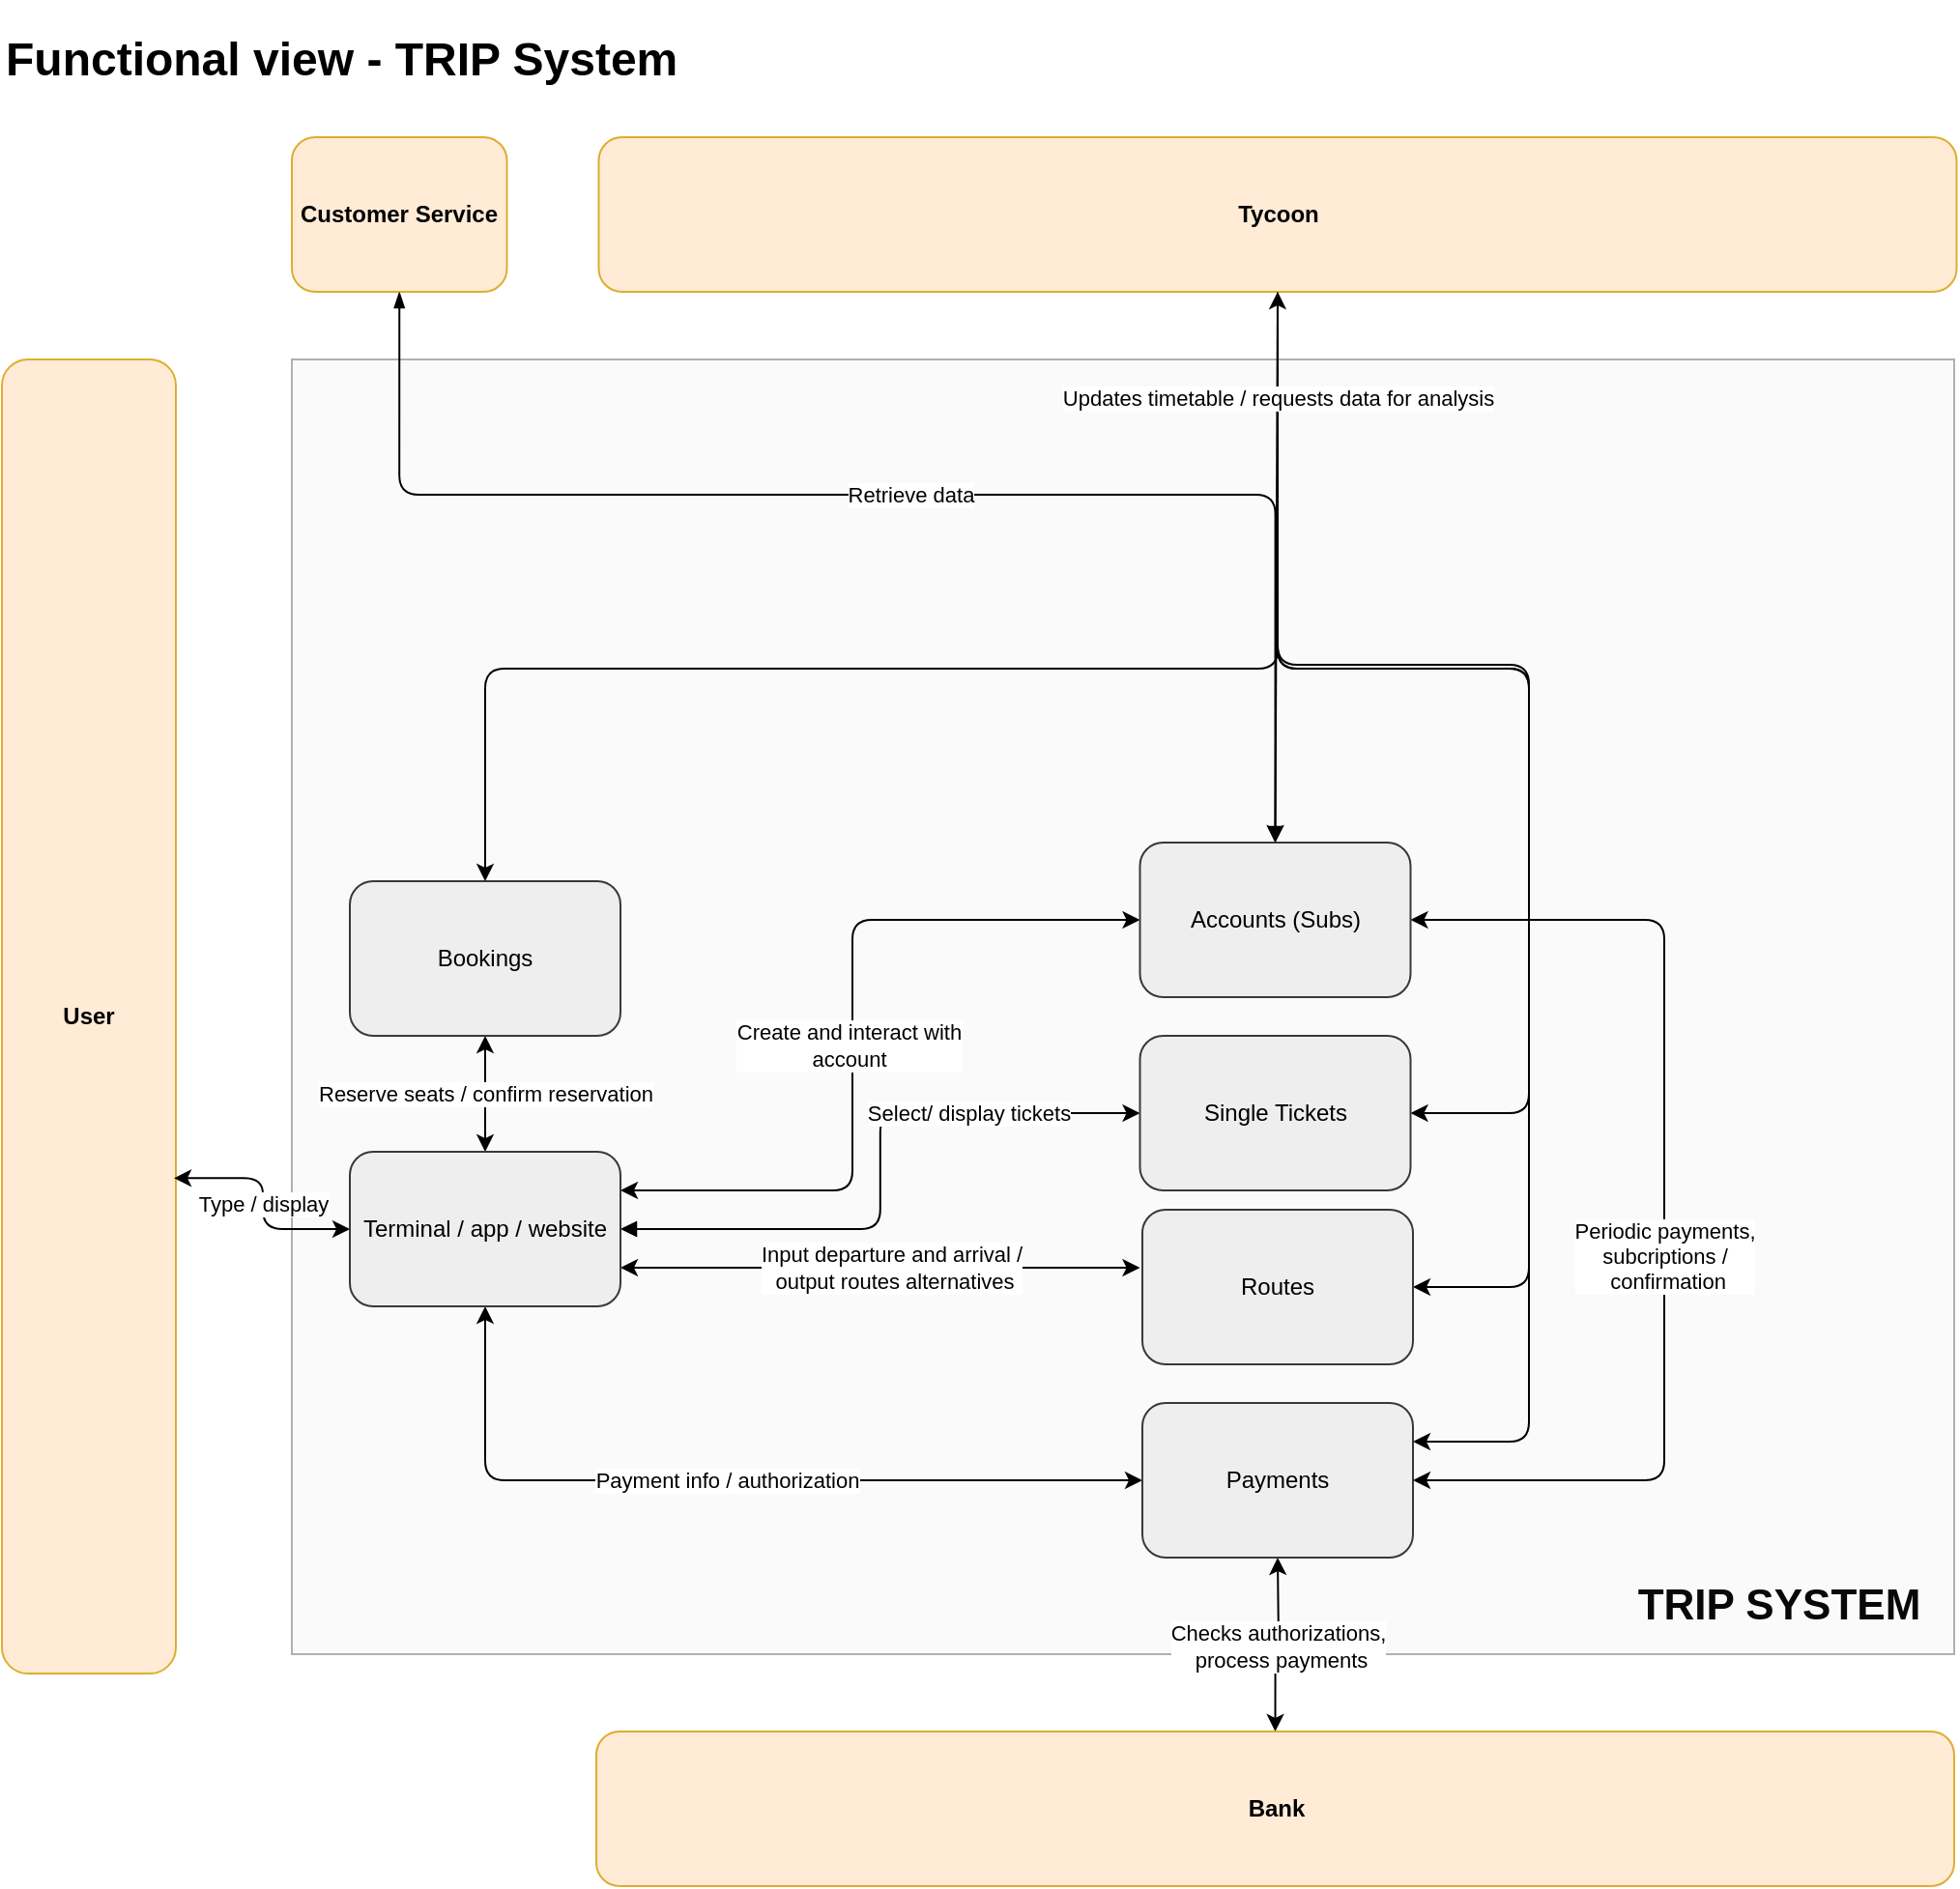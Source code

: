 <mxfile>
    <diagram id="ZQF833xw1EoGUe7-4v3m" name="Page-1">
        <mxGraphModel dx="1128" dy="398" grid="1" gridSize="10" guides="1" tooltips="1" connect="1" arrows="1" fold="1" page="1" pageScale="1" pageWidth="850" pageHeight="1100" math="0" shadow="0">
            <root>
                <mxCell id="0"/>
                <mxCell id="1" parent="0"/>
                <mxCell id="241" value="" style="whiteSpace=wrap;html=1;shadow=0;glass=0;sketch=0;opacity=50;fillColor=#f5f5f5;strokeColor=#666666;fontColor=#333333;" parent="1" vertex="1">
                    <mxGeometry x="280" y="270" width="860" height="670" as="geometry"/>
                </mxCell>
                <mxCell id="45" value="&lt;b&gt;User&lt;/b&gt;" style="rounded=1;whiteSpace=wrap;html=1;fillColor=#ffe6cc;strokeColor=#d79b00;opacity=80;" parent="1" vertex="1">
                    <mxGeometry x="130" y="270" width="90" height="680" as="geometry"/>
                </mxCell>
                <mxCell id="99" value="Reserve seats / confirm reservation" style="edgeStyle=orthogonalEdgeStyle;html=1;exitX=0.5;exitY=0;exitDx=0;exitDy=0;entryX=0.5;entryY=1;entryDx=0;entryDy=0;startArrow=classic;startFill=1;" parent="1" source="89" target="90" edge="1">
                    <mxGeometry relative="1" as="geometry">
                        <mxPoint as="offset"/>
                    </mxGeometry>
                </mxCell>
                <mxCell id="100" value="Payment info / authorization" style="edgeStyle=orthogonalEdgeStyle;html=1;exitX=0.5;exitY=1;exitDx=0;exitDy=0;entryX=0;entryY=0.5;entryDx=0;entryDy=0;startArrow=classic;startFill=1;" parent="1" source="89" edge="1">
                    <mxGeometry relative="1" as="geometry">
                        <Array as="points">
                            <mxPoint x="380" y="850"/>
                        </Array>
                        <mxPoint x="720" y="850" as="targetPoint"/>
                    </mxGeometry>
                </mxCell>
                <mxCell id="101" style="edgeStyle=orthogonalEdgeStyle;html=1;exitX=1;exitY=0.75;exitDx=0;exitDy=0;entryX=0;entryY=0.5;entryDx=0;entryDy=0;startArrow=classic;startFill=1;" parent="1" source="89" edge="1">
                    <mxGeometry relative="1" as="geometry">
                        <mxPoint x="718.75" y="740" as="targetPoint"/>
                    </mxGeometry>
                </mxCell>
                <mxCell id="227" value="Input departure and arrival /&lt;br&gt;&amp;nbsp;output routes alternatives" style="edgeLabel;html=1;align=center;verticalAlign=middle;resizable=0;points=[];overflow=visible;perimeter=rectanglePerimeter;container=0;imageAspect=1;" parent="101" vertex="1" connectable="0">
                    <mxGeometry x="0.548" y="1" relative="1" as="geometry">
                        <mxPoint x="-68" y="1" as="offset"/>
                    </mxGeometry>
                </mxCell>
                <mxCell id="102" style="edgeStyle=orthogonalEdgeStyle;html=1;exitX=1;exitY=0.25;exitDx=0;exitDy=0;entryX=0;entryY=0.5;entryDx=0;entryDy=0;startArrow=classic;startFill=1;" parent="1" source="89" target="277" edge="1">
                    <mxGeometry relative="1" as="geometry">
                        <Array as="points">
                            <mxPoint x="570" y="700"/>
                            <mxPoint x="570" y="560"/>
                        </Array>
                    </mxGeometry>
                </mxCell>
                <mxCell id="226" value="Create and interact with &lt;br&gt;account&lt;br&gt;" style="edgeLabel;html=1;align=center;verticalAlign=middle;resizable=0;points=[];" parent="102" vertex="1" connectable="0">
                    <mxGeometry x="0.059" y="2" relative="1" as="geometry">
                        <mxPoint y="21" as="offset"/>
                    </mxGeometry>
                </mxCell>
                <mxCell id="219" value="Type / display" style="html=1;exitX=0;exitY=0.5;exitDx=0;exitDy=0;entryX=0.989;entryY=0.623;entryDx=0;entryDy=0;entryPerimeter=0;edgeStyle=orthogonalEdgeStyle;startArrow=classic;startFill=1;" parent="1" source="89" target="45" edge="1">
                    <mxGeometry relative="1" as="geometry">
                        <mxPoint x="250" y="720" as="targetPoint"/>
                    </mxGeometry>
                </mxCell>
                <mxCell id="298" value="Select/ display tickets" style="edgeStyle=orthogonalEdgeStyle;html=1;exitX=1;exitY=0.5;exitDx=0;exitDy=0;startArrow=block;startFill=1;" parent="1" source="89" target="297" edge="1">
                    <mxGeometry x="0.46" relative="1" as="geometry">
                        <mxPoint as="offset"/>
                    </mxGeometry>
                </mxCell>
                <mxCell id="89" value="Terminal / app / website" style="rounded=1;whiteSpace=wrap;html=1;fillColor=#eeeeee;strokeColor=#36393d;" parent="1" vertex="1">
                    <mxGeometry x="310" y="680" width="140" height="80" as="geometry"/>
                </mxCell>
                <mxCell id="90" value="Bookings" style="rounded=1;whiteSpace=wrap;html=1;fillColor=#eeeeee;strokeColor=#36393d;" parent="1" vertex="1">
                    <mxGeometry x="310" y="540" width="140" height="80" as="geometry"/>
                </mxCell>
                <mxCell id="112" value="Checks authorizations,&lt;br&gt;&amp;nbsp;process payments" style="edgeStyle=orthogonalEdgeStyle;html=1;exitX=0.5;exitY=1;exitDx=0;exitDy=0;entryX=0.5;entryY=0;entryDx=0;entryDy=0;startArrow=classic;startFill=1;" parent="1" target="111" edge="1">
                    <mxGeometry relative="1" as="geometry">
                        <mxPoint x="790" y="890" as="sourcePoint"/>
                    </mxGeometry>
                </mxCell>
                <mxCell id="167" value="Periodic payments,&lt;br&gt;subcriptions /&lt;br&gt;&amp;nbsp;confirmation" style="edgeStyle=orthogonalEdgeStyle;html=1;exitX=1;exitY=0.5;exitDx=0;exitDy=0;entryX=1;entryY=0.5;entryDx=0;entryDy=0;startArrow=classic;startFill=1;" parent="1" edge="1" target="274">
                    <mxGeometry x="0.109" relative="1" as="geometry">
                        <mxPoint x="860" y="830" as="targetPoint"/>
                        <Array as="points">
                            <mxPoint x="990" y="560"/>
                            <mxPoint x="990" y="850"/>
                        </Array>
                        <mxPoint x="858.75" y="560" as="sourcePoint"/>
                        <mxPoint as="offset"/>
                    </mxGeometry>
                </mxCell>
                <mxCell id="111" value="&lt;b&gt;Bank&lt;/b&gt;" style="rounded=1;whiteSpace=wrap;html=1;fillColor=#ffe6cc;strokeColor=#d79b00;opacity=80;" parent="1" vertex="1">
                    <mxGeometry x="437.5" y="980" width="702.5" height="80" as="geometry"/>
                </mxCell>
                <mxCell id="313" style="edgeStyle=orthogonalEdgeStyle;html=1;exitX=0.5;exitY=1;exitDx=0;exitDy=0;entryX=1;entryY=0.5;entryDx=0;entryDy=0;" edge="1" parent="1" source="215" target="297">
                    <mxGeometry relative="1" as="geometry">
                        <Array as="points">
                            <mxPoint x="790" y="428"/>
                            <mxPoint x="920" y="428"/>
                            <mxPoint x="920" y="660"/>
                        </Array>
                    </mxGeometry>
                </mxCell>
                <mxCell id="314" style="edgeStyle=orthogonalEdgeStyle;html=1;exitX=0.5;exitY=1;exitDx=0;exitDy=0;entryX=1;entryY=0.5;entryDx=0;entryDy=0;" edge="1" parent="1" source="215" target="275">
                    <mxGeometry relative="1" as="geometry">
                        <Array as="points">
                            <mxPoint x="790" y="430"/>
                            <mxPoint x="920" y="430"/>
                            <mxPoint x="920" y="750"/>
                        </Array>
                    </mxGeometry>
                </mxCell>
                <mxCell id="315" style="edgeStyle=orthogonalEdgeStyle;html=1;exitX=0.5;exitY=1;exitDx=0;exitDy=0;entryX=1;entryY=0.25;entryDx=0;entryDy=0;" edge="1" parent="1" source="215" target="274">
                    <mxGeometry relative="1" as="geometry">
                        <Array as="points">
                            <mxPoint x="790" y="430"/>
                            <mxPoint x="920" y="430"/>
                            <mxPoint x="920" y="830"/>
                        </Array>
                    </mxGeometry>
                </mxCell>
                <mxCell id="316" style="edgeStyle=orthogonalEdgeStyle;html=1;exitX=0.5;exitY=1;exitDx=0;exitDy=0;entryX=0.5;entryY=0;entryDx=0;entryDy=0;" edge="1" parent="1" source="215" target="90">
                    <mxGeometry relative="1" as="geometry">
                        <Array as="points">
                            <mxPoint x="790" y="430"/>
                            <mxPoint x="380" y="430"/>
                        </Array>
                    </mxGeometry>
                </mxCell>
                <mxCell id="215" value="&lt;b&gt;Tycoon&lt;/b&gt;" style="rounded=1;whiteSpace=wrap;html=1;fillColor=#ffe6cc;strokeColor=#d79b00;opacity=80;" parent="1" vertex="1">
                    <mxGeometry x="438.75" y="155" width="702.5" height="80" as="geometry"/>
                </mxCell>
                <mxCell id="238" value="&lt;h1&gt;Functional view - TRIP System&lt;/h1&gt;" style="text;strokeColor=none;align=left;fillColor=none;html=1;verticalAlign=middle;whiteSpace=wrap;rounded=0;" parent="1" vertex="1">
                    <mxGeometry x="130" y="100" width="670" height="30" as="geometry"/>
                </mxCell>
                <mxCell id="243" value="&lt;h1&gt;&lt;b&gt;&lt;font color=&quot;#080808&quot;&gt;TRIP SYSTEM&lt;/font&gt;&lt;/b&gt;&lt;/h1&gt;" style="edgeLabel;html=1;align=center;verticalAlign=middle;resizable=0;points=[];labelBackgroundColor=none;" parent="1" vertex="1" connectable="0">
                    <mxGeometry x="1065" y="900" as="geometry">
                        <mxPoint x="-16" y="15" as="offset"/>
                    </mxGeometry>
                </mxCell>
                <mxCell id="274" value="Payments" style="rounded=1;whiteSpace=wrap;html=1;fillColor=#eeeeee;strokeColor=#36393d;" parent="1" vertex="1">
                    <mxGeometry x="720" y="810" width="140" height="80" as="geometry"/>
                </mxCell>
                <mxCell id="275" value="Routes" style="rounded=1;whiteSpace=wrap;html=1;fillColor=#eeeeee;strokeColor=#36393d;" parent="1" vertex="1">
                    <mxGeometry x="720" y="710" width="140" height="80" as="geometry"/>
                </mxCell>
                <mxCell id="277" value="Accounts (Subs)" style="rounded=1;whiteSpace=wrap;html=1;fillColor=#eeeeee;strokeColor=#36393d;" parent="1" vertex="1">
                    <mxGeometry x="718.75" y="520" width="140" height="80" as="geometry"/>
                </mxCell>
                <mxCell id="297" value="Single Tickets" style="rounded=1;whiteSpace=wrap;html=1;fillColor=#eeeeee;strokeColor=#36393d;" parent="1" vertex="1">
                    <mxGeometry x="718.75" y="620" width="140" height="80" as="geometry"/>
                </mxCell>
                <mxCell id="303" value="Updates timetable / requests data for analysis" style="edgeStyle=none;html=1;exitX=0.5;exitY=0;exitDx=0;exitDy=0;entryX=0.5;entryY=1;entryDx=0;entryDy=0;startArrow=block;startFill=1;" parent="1" source="277" target="215" edge="1">
                    <mxGeometry x="0.614" relative="1" as="geometry">
                        <mxPoint x="788.75" y="280" as="sourcePoint"/>
                        <mxPoint as="offset"/>
                    </mxGeometry>
                </mxCell>
                <mxCell id="318" value="Retrieve data" style="edgeStyle=orthogonalEdgeStyle;html=1;exitX=0.5;exitY=1;exitDx=0;exitDy=0;entryX=0.5;entryY=0;entryDx=0;entryDy=0;startArrow=blockThin;startFill=1;" edge="1" parent="1" source="317" target="277">
                    <mxGeometry relative="1" as="geometry">
                        <Array as="points">
                            <mxPoint x="336" y="340"/>
                            <mxPoint x="789" y="340"/>
                        </Array>
                    </mxGeometry>
                </mxCell>
                <mxCell id="317" value="&lt;b&gt;Customer Service&lt;br&gt;&lt;/b&gt;" style="rounded=1;whiteSpace=wrap;html=1;fillColor=#ffe6cc;strokeColor=#d79b00;opacity=80;" vertex="1" parent="1">
                    <mxGeometry x="280" y="155" width="111.25" height="80" as="geometry"/>
                </mxCell>
            </root>
        </mxGraphModel>
    </diagram>
</mxfile>